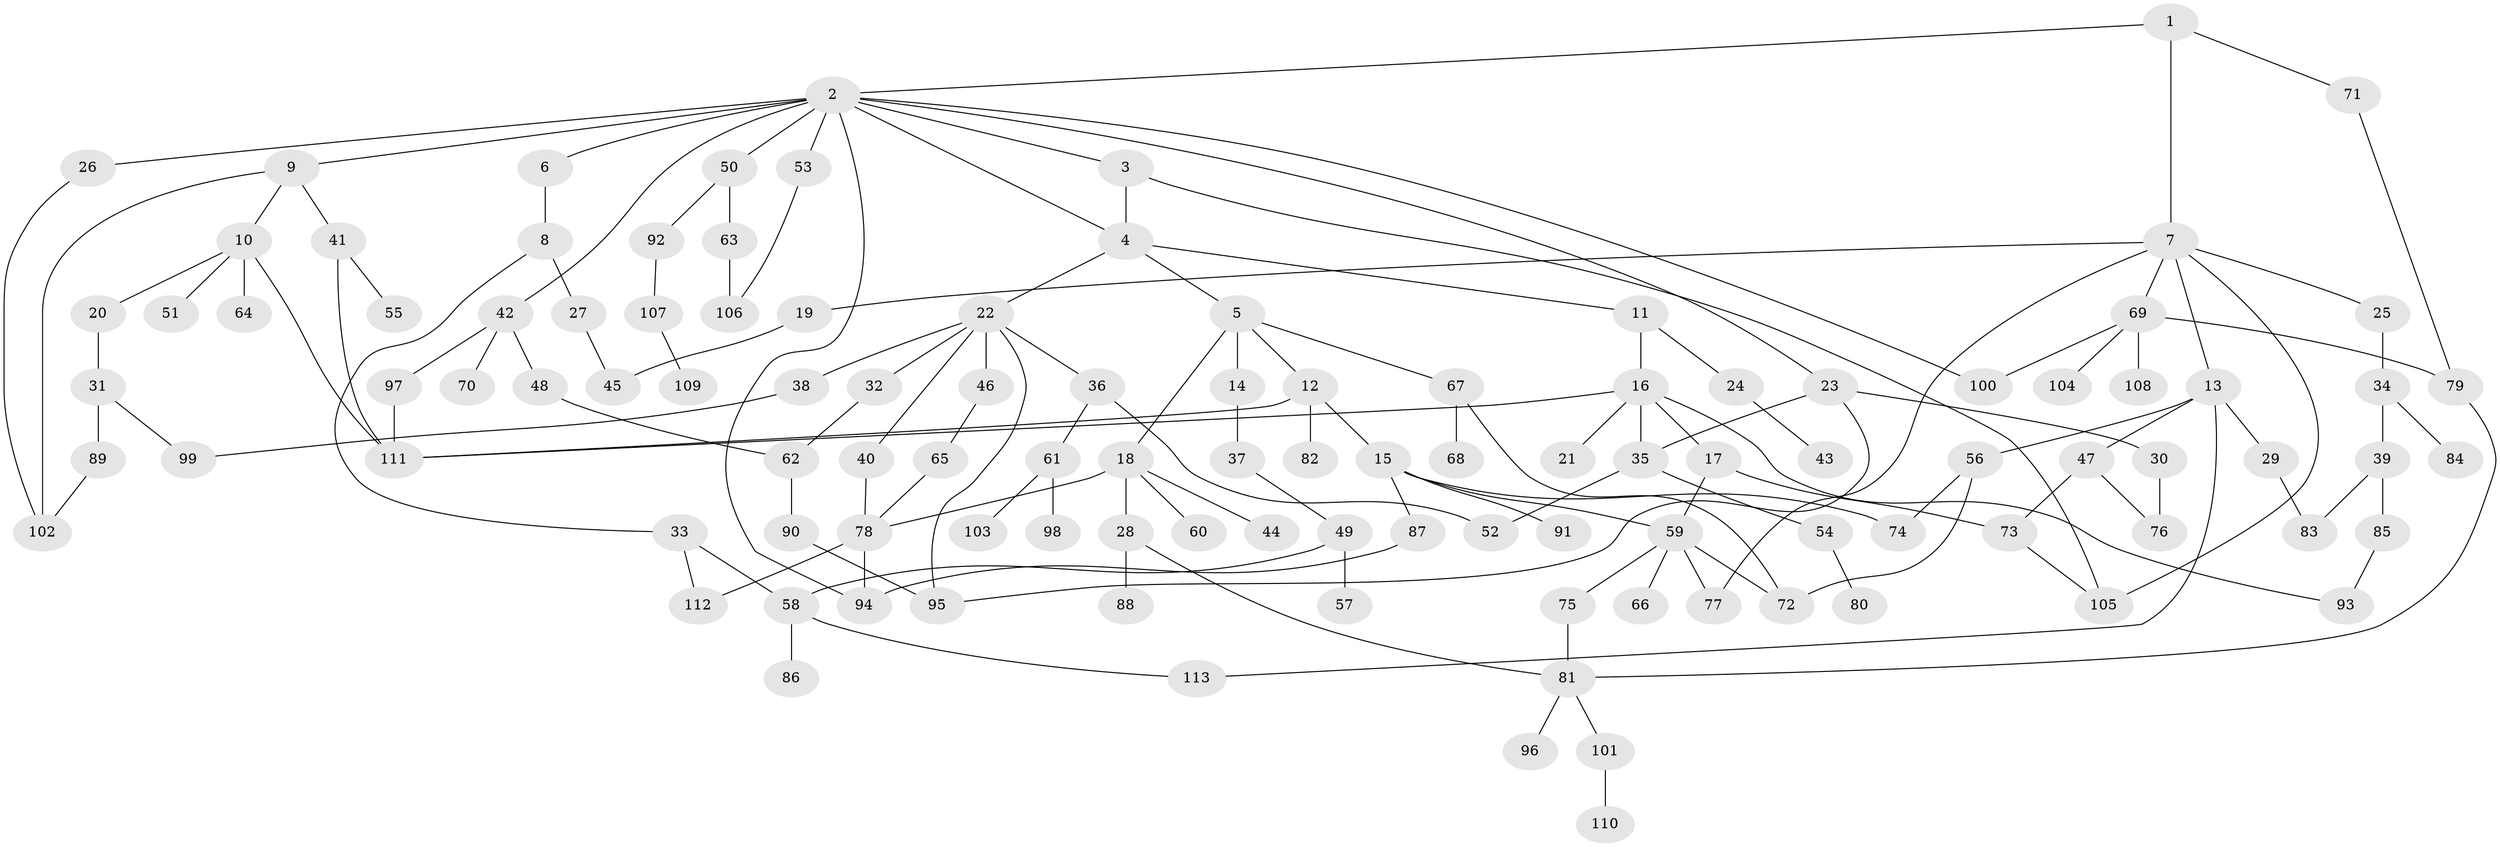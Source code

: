 // Generated by graph-tools (version 1.1) at 2025/01/03/09/25 03:01:03]
// undirected, 113 vertices, 149 edges
graph export_dot {
graph [start="1"]
  node [color=gray90,style=filled];
  1;
  2;
  3;
  4;
  5;
  6;
  7;
  8;
  9;
  10;
  11;
  12;
  13;
  14;
  15;
  16;
  17;
  18;
  19;
  20;
  21;
  22;
  23;
  24;
  25;
  26;
  27;
  28;
  29;
  30;
  31;
  32;
  33;
  34;
  35;
  36;
  37;
  38;
  39;
  40;
  41;
  42;
  43;
  44;
  45;
  46;
  47;
  48;
  49;
  50;
  51;
  52;
  53;
  54;
  55;
  56;
  57;
  58;
  59;
  60;
  61;
  62;
  63;
  64;
  65;
  66;
  67;
  68;
  69;
  70;
  71;
  72;
  73;
  74;
  75;
  76;
  77;
  78;
  79;
  80;
  81;
  82;
  83;
  84;
  85;
  86;
  87;
  88;
  89;
  90;
  91;
  92;
  93;
  94;
  95;
  96;
  97;
  98;
  99;
  100;
  101;
  102;
  103;
  104;
  105;
  106;
  107;
  108;
  109;
  110;
  111;
  112;
  113;
  1 -- 2;
  1 -- 7;
  1 -- 71;
  2 -- 3;
  2 -- 4;
  2 -- 6;
  2 -- 9;
  2 -- 23;
  2 -- 26;
  2 -- 42;
  2 -- 50;
  2 -- 53;
  2 -- 100;
  2 -- 94;
  3 -- 105;
  3 -- 4;
  4 -- 5;
  4 -- 11;
  4 -- 22;
  5 -- 12;
  5 -- 14;
  5 -- 18;
  5 -- 67;
  6 -- 8;
  7 -- 13;
  7 -- 19;
  7 -- 25;
  7 -- 69;
  7 -- 105;
  7 -- 77;
  8 -- 27;
  8 -- 33;
  9 -- 10;
  9 -- 41;
  9 -- 102;
  10 -- 20;
  10 -- 51;
  10 -- 64;
  10 -- 111;
  11 -- 16;
  11 -- 24;
  12 -- 15;
  12 -- 82;
  12 -- 111;
  13 -- 29;
  13 -- 47;
  13 -- 56;
  13 -- 113;
  14 -- 37;
  15 -- 59;
  15 -- 87;
  15 -- 91;
  15 -- 74;
  16 -- 17;
  16 -- 21;
  16 -- 93;
  16 -- 35;
  16 -- 111;
  17 -- 73;
  17 -- 59;
  18 -- 28;
  18 -- 44;
  18 -- 60;
  18 -- 78;
  19 -- 45;
  20 -- 31;
  22 -- 32;
  22 -- 36;
  22 -- 38;
  22 -- 40;
  22 -- 46;
  22 -- 95;
  23 -- 30;
  23 -- 35;
  23 -- 95;
  24 -- 43;
  25 -- 34;
  26 -- 102;
  27 -- 45;
  28 -- 88;
  28 -- 81;
  29 -- 83;
  30 -- 76;
  31 -- 89;
  31 -- 99;
  32 -- 62;
  33 -- 58;
  33 -- 112;
  34 -- 39;
  34 -- 84;
  35 -- 52;
  35 -- 54;
  36 -- 61;
  36 -- 52;
  37 -- 49;
  38 -- 99;
  39 -- 85;
  39 -- 83;
  40 -- 78;
  41 -- 55;
  41 -- 111;
  42 -- 48;
  42 -- 70;
  42 -- 97;
  46 -- 65;
  47 -- 73;
  47 -- 76;
  48 -- 62;
  49 -- 57;
  49 -- 58;
  50 -- 63;
  50 -- 92;
  53 -- 106;
  54 -- 80;
  56 -- 72;
  56 -- 74;
  58 -- 86;
  58 -- 113;
  59 -- 66;
  59 -- 75;
  59 -- 77;
  59 -- 72;
  61 -- 98;
  61 -- 103;
  62 -- 90;
  63 -- 106;
  65 -- 78;
  67 -- 68;
  67 -- 72;
  69 -- 104;
  69 -- 108;
  69 -- 100;
  69 -- 79;
  71 -- 79;
  73 -- 105;
  75 -- 81;
  78 -- 94;
  78 -- 112;
  79 -- 81;
  81 -- 96;
  81 -- 101;
  85 -- 93;
  87 -- 94;
  89 -- 102;
  90 -- 95;
  92 -- 107;
  97 -- 111;
  101 -- 110;
  107 -- 109;
}
